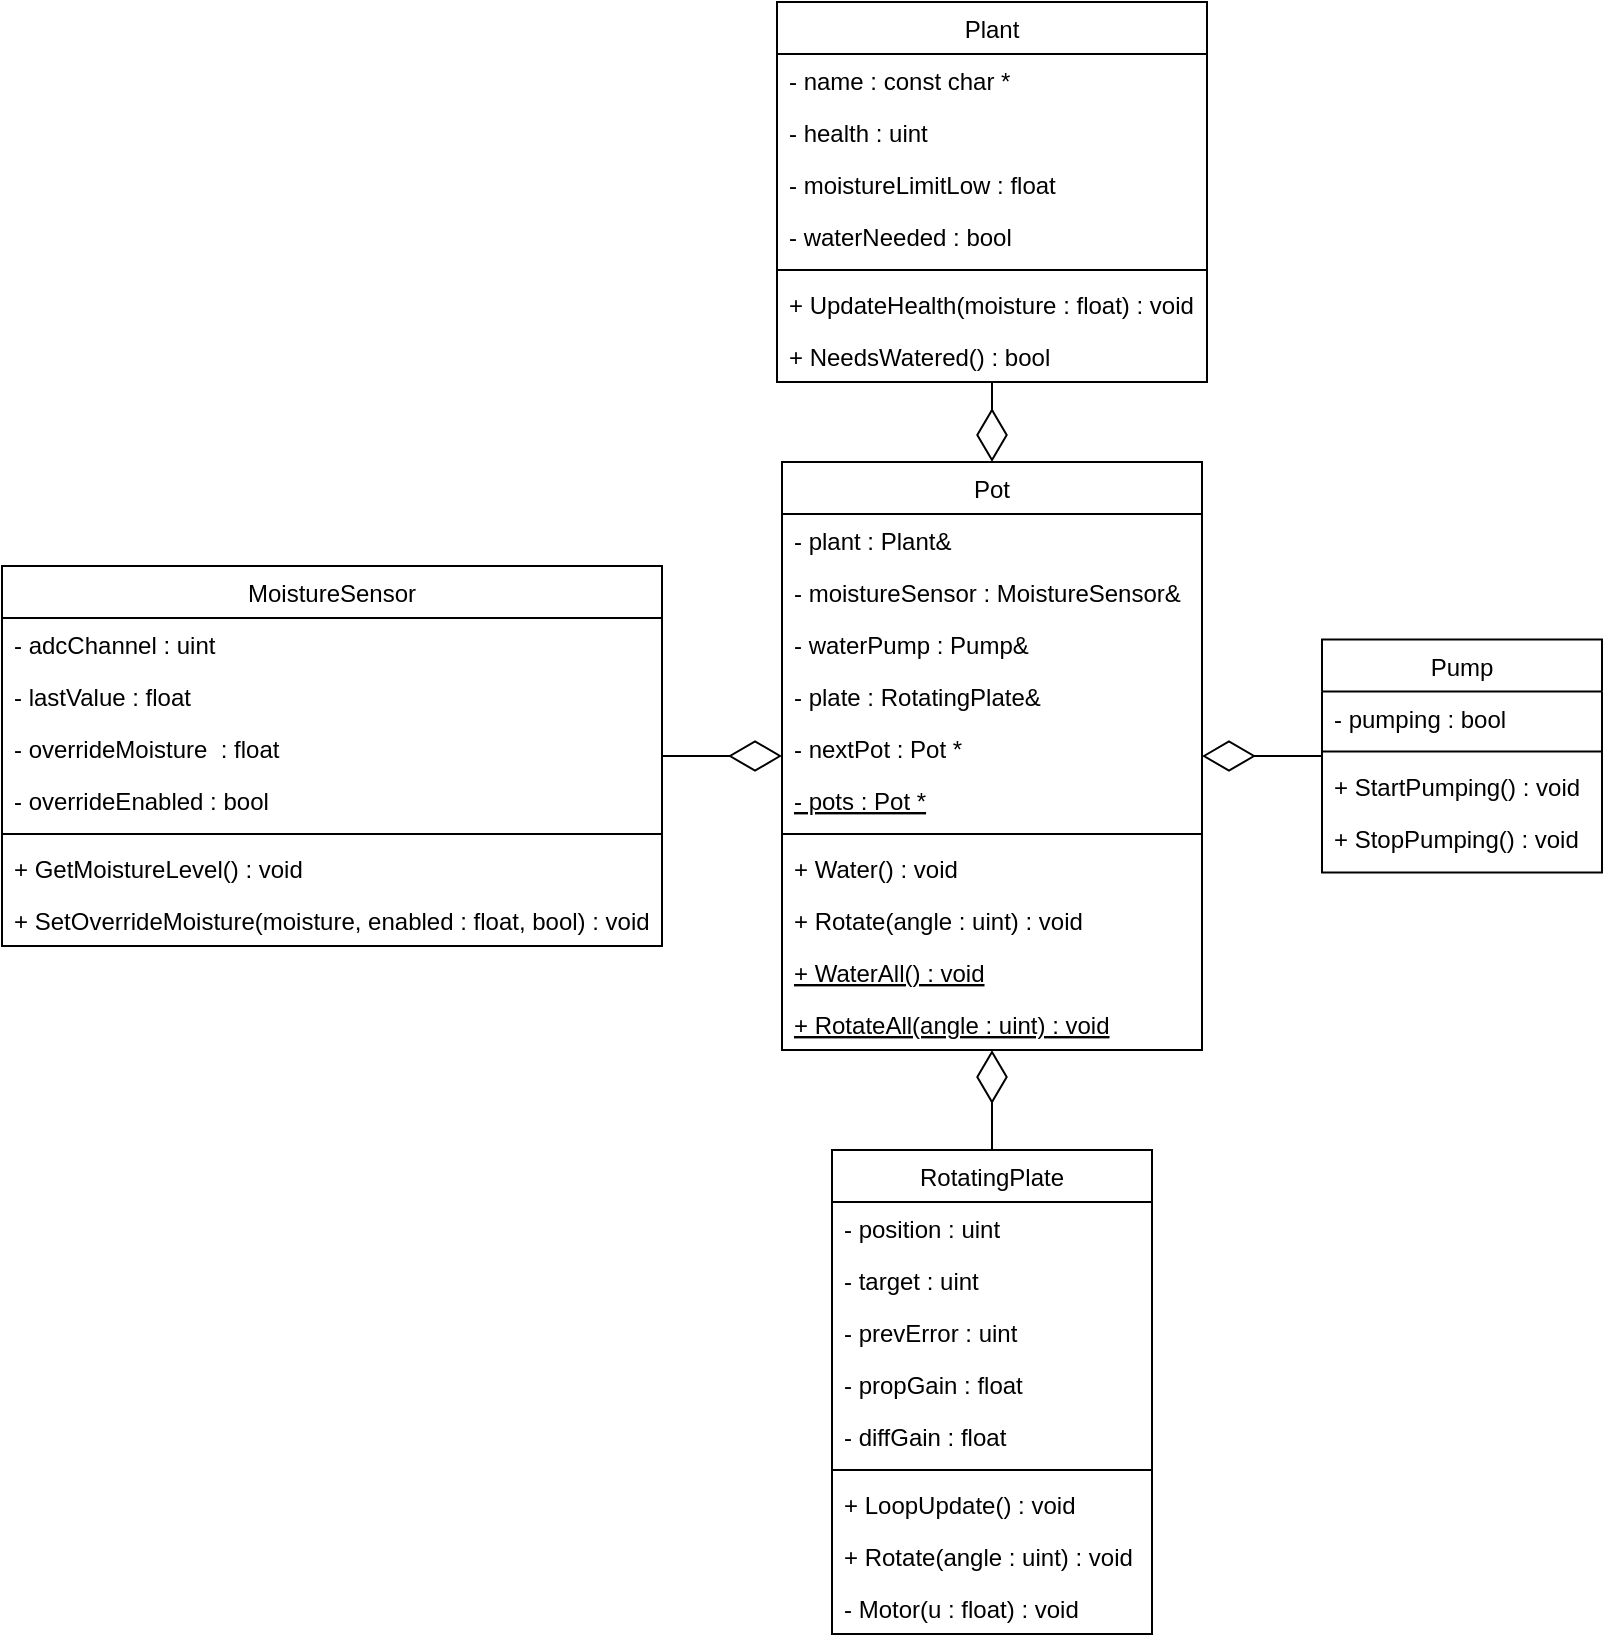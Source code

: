 <mxfile version="15.2.7" type="device"><diagram id="C5RBs43oDa-KdzZeNtuy" name="Page-1"><mxGraphModel dx="1240" dy="1812" grid="1" gridSize="10" guides="1" tooltips="1" connect="1" arrows="1" fold="1" page="1" pageScale="1" pageWidth="827" pageHeight="1169" math="0" shadow="0"><root><mxCell id="WIyWlLk6GJQsqaUBKTNV-0"/><mxCell id="WIyWlLk6GJQsqaUBKTNV-1" parent="WIyWlLk6GJQsqaUBKTNV-0"/><mxCell id="zkfFHV4jXpPFQw0GAbJ--6" value="Plant" style="swimlane;fontStyle=0;align=center;verticalAlign=top;childLayout=stackLayout;horizontal=1;startSize=26;horizontalStack=0;resizeParent=1;resizeLast=0;collapsible=1;marginBottom=0;rounded=0;shadow=0;strokeWidth=1;" parent="WIyWlLk6GJQsqaUBKTNV-1" vertex="1"><mxGeometry x="487.5" y="-110" width="215" height="190" as="geometry"><mxRectangle x="130" y="380" width="160" height="26" as="alternateBounds"/></mxGeometry></mxCell><mxCell id="DhjLsgkzfO2B-6KLy6rd-6" value="- name : const char *" style="text;align=left;verticalAlign=top;spacingLeft=4;spacingRight=4;overflow=hidden;rotatable=0;points=[[0,0.5],[1,0.5]];portConstraint=eastwest;" vertex="1" parent="zkfFHV4jXpPFQw0GAbJ--6"><mxGeometry y="26" width="215" height="26" as="geometry"/></mxCell><mxCell id="zkfFHV4jXpPFQw0GAbJ--7" value="- health : uint" style="text;align=left;verticalAlign=top;spacingLeft=4;spacingRight=4;overflow=hidden;rotatable=0;points=[[0,0.5],[1,0.5]];portConstraint=eastwest;" parent="zkfFHV4jXpPFQw0GAbJ--6" vertex="1"><mxGeometry y="52" width="215" height="26" as="geometry"/></mxCell><mxCell id="WS18q6dxPxFfg45QSPmP-12" value="- moistureLimitLow : float" style="text;align=left;verticalAlign=top;spacingLeft=4;spacingRight=4;overflow=hidden;rotatable=0;points=[[0,0.5],[1,0.5]];portConstraint=eastwest;rounded=0;shadow=0;html=0;" parent="zkfFHV4jXpPFQw0GAbJ--6" vertex="1"><mxGeometry y="78" width="215" height="26" as="geometry"/></mxCell><mxCell id="WS18q6dxPxFfg45QSPmP-11" value="- waterNeeded : bool" style="text;align=left;verticalAlign=top;spacingLeft=4;spacingRight=4;overflow=hidden;rotatable=0;points=[[0,0.5],[1,0.5]];portConstraint=eastwest;rounded=0;shadow=0;html=0;" parent="zkfFHV4jXpPFQw0GAbJ--6" vertex="1"><mxGeometry y="104" width="215" height="26" as="geometry"/></mxCell><mxCell id="zkfFHV4jXpPFQw0GAbJ--9" value="" style="line;html=1;strokeWidth=1;align=left;verticalAlign=middle;spacingTop=-1;spacingLeft=3;spacingRight=3;rotatable=0;labelPosition=right;points=[];portConstraint=eastwest;" parent="zkfFHV4jXpPFQw0GAbJ--6" vertex="1"><mxGeometry y="130" width="215" height="8" as="geometry"/></mxCell><mxCell id="zkfFHV4jXpPFQw0GAbJ--11" value="+ UpdateHealth(moisture : float) : void" style="text;align=left;verticalAlign=top;spacingLeft=4;spacingRight=4;overflow=hidden;rotatable=0;points=[[0,0.5],[1,0.5]];portConstraint=eastwest;" parent="zkfFHV4jXpPFQw0GAbJ--6" vertex="1"><mxGeometry y="138" width="215" height="26" as="geometry"/></mxCell><mxCell id="WS18q6dxPxFfg45QSPmP-14" value="+ NeedsWatered() : bool" style="text;align=left;verticalAlign=top;spacingLeft=4;spacingRight=4;overflow=hidden;rotatable=0;points=[[0,0.5],[1,0.5]];portConstraint=eastwest;" parent="zkfFHV4jXpPFQw0GAbJ--6" vertex="1"><mxGeometry y="164" width="215" height="26" as="geometry"/></mxCell><mxCell id="zkfFHV4jXpPFQw0GAbJ--17" value="Pot" style="swimlane;fontStyle=0;align=center;verticalAlign=top;childLayout=stackLayout;horizontal=1;startSize=26;horizontalStack=0;resizeParent=1;resizeLast=0;collapsible=1;marginBottom=0;rounded=0;shadow=0;strokeWidth=1;" parent="WIyWlLk6GJQsqaUBKTNV-1" vertex="1"><mxGeometry x="490" y="120" width="210" height="294" as="geometry"><mxRectangle x="550" y="140" width="160" height="26" as="alternateBounds"/></mxGeometry></mxCell><mxCell id="zkfFHV4jXpPFQw0GAbJ--18" value="- plant : Plant&amp;" style="text;align=left;verticalAlign=top;spacingLeft=4;spacingRight=4;overflow=hidden;rotatable=0;points=[[0,0.5],[1,0.5]];portConstraint=eastwest;" parent="zkfFHV4jXpPFQw0GAbJ--17" vertex="1"><mxGeometry y="26" width="210" height="26" as="geometry"/></mxCell><mxCell id="zkfFHV4jXpPFQw0GAbJ--19" value="- moistureSensor : MoistureSensor&amp;" style="text;align=left;verticalAlign=top;spacingLeft=4;spacingRight=4;overflow=hidden;rotatable=0;points=[[0,0.5],[1,0.5]];portConstraint=eastwest;rounded=0;shadow=0;html=0;" parent="zkfFHV4jXpPFQw0GAbJ--17" vertex="1"><mxGeometry y="52" width="210" height="26" as="geometry"/></mxCell><mxCell id="zkfFHV4jXpPFQw0GAbJ--20" value="- waterPump : Pump&amp;" style="text;align=left;verticalAlign=top;spacingLeft=4;spacingRight=4;overflow=hidden;rotatable=0;points=[[0,0.5],[1,0.5]];portConstraint=eastwest;rounded=0;shadow=0;html=0;" parent="zkfFHV4jXpPFQw0GAbJ--17" vertex="1"><mxGeometry y="78" width="210" height="26" as="geometry"/></mxCell><mxCell id="zkfFHV4jXpPFQw0GAbJ--21" value="- plate : RotatingPlate&amp;" style="text;align=left;verticalAlign=top;spacingLeft=4;spacingRight=4;overflow=hidden;rotatable=0;points=[[0,0.5],[1,0.5]];portConstraint=eastwest;rounded=0;shadow=0;html=0;" parent="zkfFHV4jXpPFQw0GAbJ--17" vertex="1"><mxGeometry y="104" width="210" height="26" as="geometry"/></mxCell><mxCell id="DhjLsgkzfO2B-6KLy6rd-0" value="- nextPot : Pot *" style="text;align=left;verticalAlign=top;spacingLeft=4;spacingRight=4;overflow=hidden;rotatable=0;points=[[0,0.5],[1,0.5]];portConstraint=eastwest;rounded=0;shadow=0;html=0;" vertex="1" parent="zkfFHV4jXpPFQw0GAbJ--17"><mxGeometry y="130" width="210" height="26" as="geometry"/></mxCell><mxCell id="DhjLsgkzfO2B-6KLy6rd-1" value="- pots : Pot *" style="text;align=left;verticalAlign=top;spacingLeft=4;spacingRight=4;overflow=hidden;rotatable=0;points=[[0,0.5],[1,0.5]];portConstraint=eastwest;rounded=0;shadow=0;html=0;fontStyle=4" vertex="1" parent="zkfFHV4jXpPFQw0GAbJ--17"><mxGeometry y="156" width="210" height="26" as="geometry"/></mxCell><mxCell id="zkfFHV4jXpPFQw0GAbJ--23" value="" style="line;html=1;strokeWidth=1;align=left;verticalAlign=middle;spacingTop=-1;spacingLeft=3;spacingRight=3;rotatable=0;labelPosition=right;points=[];portConstraint=eastwest;" parent="zkfFHV4jXpPFQw0GAbJ--17" vertex="1"><mxGeometry y="182" width="210" height="8" as="geometry"/></mxCell><mxCell id="zkfFHV4jXpPFQw0GAbJ--24" value="+ Water() : void" style="text;align=left;verticalAlign=top;spacingLeft=4;spacingRight=4;overflow=hidden;rotatable=0;points=[[0,0.5],[1,0.5]];portConstraint=eastwest;" parent="zkfFHV4jXpPFQw0GAbJ--17" vertex="1"><mxGeometry y="190" width="210" height="26" as="geometry"/></mxCell><mxCell id="zkfFHV4jXpPFQw0GAbJ--25" value="+ Rotate(angle : uint) : void" style="text;align=left;verticalAlign=top;spacingLeft=4;spacingRight=4;overflow=hidden;rotatable=0;points=[[0,0.5],[1,0.5]];portConstraint=eastwest;" parent="zkfFHV4jXpPFQw0GAbJ--17" vertex="1"><mxGeometry y="216" width="210" height="26" as="geometry"/></mxCell><mxCell id="DhjLsgkzfO2B-6KLy6rd-2" value="+ WaterAll() : void" style="text;align=left;verticalAlign=top;spacingLeft=4;spacingRight=4;overflow=hidden;rotatable=0;points=[[0,0.5],[1,0.5]];portConstraint=eastwest;fontStyle=4" vertex="1" parent="zkfFHV4jXpPFQw0GAbJ--17"><mxGeometry y="242" width="210" height="26" as="geometry"/></mxCell><mxCell id="DhjLsgkzfO2B-6KLy6rd-3" value="+ RotateAll(angle : uint) : void" style="text;align=left;verticalAlign=top;spacingLeft=4;spacingRight=4;overflow=hidden;rotatable=0;points=[[0,0.5],[1,0.5]];portConstraint=eastwest;fontStyle=4" vertex="1" parent="zkfFHV4jXpPFQw0GAbJ--17"><mxGeometry y="268" width="210" height="26" as="geometry"/></mxCell><mxCell id="WS18q6dxPxFfg45QSPmP-15" value="" style="endArrow=diamondThin;endFill=0;endSize=24;html=1;" parent="WIyWlLk6GJQsqaUBKTNV-1" source="zkfFHV4jXpPFQw0GAbJ--6" target="zkfFHV4jXpPFQw0GAbJ--17" edge="1"><mxGeometry width="160" relative="1" as="geometry"><mxPoint x="330" y="160" as="sourcePoint"/><mxPoint x="490" y="160" as="targetPoint"/></mxGeometry></mxCell><mxCell id="WS18q6dxPxFfg45QSPmP-16" value="Pump" style="swimlane;fontStyle=0;align=center;verticalAlign=top;childLayout=stackLayout;horizontal=1;startSize=26;horizontalStack=0;resizeParent=1;resizeLast=0;collapsible=1;marginBottom=0;rounded=0;shadow=0;strokeWidth=1;" parent="WIyWlLk6GJQsqaUBKTNV-1" vertex="1"><mxGeometry x="760" y="208.75" width="140" height="116.5" as="geometry"><mxRectangle x="130" y="380" width="160" height="26" as="alternateBounds"/></mxGeometry></mxCell><mxCell id="tTlu05L_csmGwunq4Jic-0" value="- pumping : bool" style="text;align=left;verticalAlign=top;spacingLeft=4;spacingRight=4;overflow=hidden;rotatable=0;points=[[0,0.5],[1,0.5]];portConstraint=eastwest;rounded=0;shadow=0;html=0;" parent="WS18q6dxPxFfg45QSPmP-16" vertex="1"><mxGeometry y="26" width="140" height="26" as="geometry"/></mxCell><mxCell id="WS18q6dxPxFfg45QSPmP-21" value="" style="line;html=1;strokeWidth=1;align=left;verticalAlign=middle;spacingTop=-1;spacingLeft=3;spacingRight=3;rotatable=0;labelPosition=right;points=[];portConstraint=eastwest;" parent="WS18q6dxPxFfg45QSPmP-16" vertex="1"><mxGeometry y="52" width="140" height="8" as="geometry"/></mxCell><mxCell id="WS18q6dxPxFfg45QSPmP-22" value="+ StartPumping() : void" style="text;align=left;verticalAlign=top;spacingLeft=4;spacingRight=4;overflow=hidden;rotatable=0;points=[[0,0.5],[1,0.5]];portConstraint=eastwest;" parent="WS18q6dxPxFfg45QSPmP-16" vertex="1"><mxGeometry y="60" width="140" height="26" as="geometry"/></mxCell><mxCell id="WS18q6dxPxFfg45QSPmP-23" value="+ StopPumping() : void" style="text;align=left;verticalAlign=top;spacingLeft=4;spacingRight=4;overflow=hidden;rotatable=0;points=[[0,0.5],[1,0.5]];portConstraint=eastwest;" parent="WS18q6dxPxFfg45QSPmP-16" vertex="1"><mxGeometry y="86" width="140" height="26" as="geometry"/></mxCell><mxCell id="WS18q6dxPxFfg45QSPmP-24" value="" style="endArrow=diamondThin;endFill=0;endSize=24;html=1;" parent="WIyWlLk6GJQsqaUBKTNV-1" source="WS18q6dxPxFfg45QSPmP-16" target="zkfFHV4jXpPFQw0GAbJ--17" edge="1"><mxGeometry width="160" relative="1" as="geometry"><mxPoint x="490" y="140" as="sourcePoint"/><mxPoint x="650" y="140" as="targetPoint"/></mxGeometry></mxCell><mxCell id="WS18q6dxPxFfg45QSPmP-33" value="MoistureSensor" style="swimlane;fontStyle=0;align=center;verticalAlign=top;childLayout=stackLayout;horizontal=1;startSize=26;horizontalStack=0;resizeParent=1;resizeLast=0;collapsible=1;marginBottom=0;rounded=0;shadow=0;strokeWidth=1;" parent="WIyWlLk6GJQsqaUBKTNV-1" vertex="1"><mxGeometry x="100" y="172" width="330" height="190" as="geometry"><mxRectangle x="130" y="380" width="160" height="26" as="alternateBounds"/></mxGeometry></mxCell><mxCell id="WS18q6dxPxFfg45QSPmP-34" value="- adcChannel : uint" style="text;align=left;verticalAlign=top;spacingLeft=4;spacingRight=4;overflow=hidden;rotatable=0;points=[[0,0.5],[1,0.5]];portConstraint=eastwest;" parent="WS18q6dxPxFfg45QSPmP-33" vertex="1"><mxGeometry y="26" width="330" height="26" as="geometry"/></mxCell><mxCell id="WS18q6dxPxFfg45QSPmP-35" value="- lastValue : float" style="text;align=left;verticalAlign=top;spacingLeft=4;spacingRight=4;overflow=hidden;rotatable=0;points=[[0,0.5],[1,0.5]];portConstraint=eastwest;rounded=0;shadow=0;html=0;" parent="WS18q6dxPxFfg45QSPmP-33" vertex="1"><mxGeometry y="52" width="330" height="26" as="geometry"/></mxCell><mxCell id="WS18q6dxPxFfg45QSPmP-40" value="- overrideMoisture  : float" style="text;align=left;verticalAlign=top;spacingLeft=4;spacingRight=4;overflow=hidden;rotatable=0;points=[[0,0.5],[1,0.5]];portConstraint=eastwest;rounded=0;shadow=0;html=0;" parent="WS18q6dxPxFfg45QSPmP-33" vertex="1"><mxGeometry y="78" width="330" height="26" as="geometry"/></mxCell><mxCell id="WS18q6dxPxFfg45QSPmP-36" value="- overrideEnabled : bool" style="text;align=left;verticalAlign=top;spacingLeft=4;spacingRight=4;overflow=hidden;rotatable=0;points=[[0,0.5],[1,0.5]];portConstraint=eastwest;rounded=0;shadow=0;html=0;" parent="WS18q6dxPxFfg45QSPmP-33" vertex="1"><mxGeometry y="104" width="330" height="26" as="geometry"/></mxCell><mxCell id="WS18q6dxPxFfg45QSPmP-37" value="" style="line;html=1;strokeWidth=1;align=left;verticalAlign=middle;spacingTop=-1;spacingLeft=3;spacingRight=3;rotatable=0;labelPosition=right;points=[];portConstraint=eastwest;" parent="WS18q6dxPxFfg45QSPmP-33" vertex="1"><mxGeometry y="130" width="330" height="8" as="geometry"/></mxCell><mxCell id="WS18q6dxPxFfg45QSPmP-38" value="+ GetMoistureLevel() : void" style="text;align=left;verticalAlign=top;spacingLeft=4;spacingRight=4;overflow=hidden;rotatable=0;points=[[0,0.5],[1,0.5]];portConstraint=eastwest;" parent="WS18q6dxPxFfg45QSPmP-33" vertex="1"><mxGeometry y="138" width="330" height="26" as="geometry"/></mxCell><mxCell id="WS18q6dxPxFfg45QSPmP-39" value="+ SetOverrideMoisture(moisture, enabled : float, bool) : void" style="text;align=left;verticalAlign=top;spacingLeft=4;spacingRight=4;overflow=hidden;rotatable=0;points=[[0,0.5],[1,0.5]];portConstraint=eastwest;" parent="WS18q6dxPxFfg45QSPmP-33" vertex="1"><mxGeometry y="164" width="330" height="26" as="geometry"/></mxCell><mxCell id="WS18q6dxPxFfg45QSPmP-41" value="" style="endArrow=diamondThin;endFill=0;endSize=24;html=1;" parent="WIyWlLk6GJQsqaUBKTNV-1" source="WS18q6dxPxFfg45QSPmP-33" target="zkfFHV4jXpPFQw0GAbJ--17" edge="1"><mxGeometry width="160" relative="1" as="geometry"><mxPoint x="750" y="238" as="sourcePoint"/><mxPoint x="678" y="238" as="targetPoint"/></mxGeometry></mxCell><mxCell id="WS18q6dxPxFfg45QSPmP-42" value="RotatingPlate" style="swimlane;fontStyle=0;align=center;verticalAlign=top;childLayout=stackLayout;horizontal=1;startSize=26;horizontalStack=0;resizeParent=1;resizeLast=0;collapsible=1;marginBottom=0;rounded=0;shadow=0;strokeWidth=1;" parent="WIyWlLk6GJQsqaUBKTNV-1" vertex="1"><mxGeometry x="515" y="464" width="160" height="242" as="geometry"><mxRectangle x="130" y="380" width="160" height="26" as="alternateBounds"/></mxGeometry></mxCell><mxCell id="WS18q6dxPxFfg45QSPmP-43" value="- position : uint" style="text;align=left;verticalAlign=top;spacingLeft=4;spacingRight=4;overflow=hidden;rotatable=0;points=[[0,0.5],[1,0.5]];portConstraint=eastwest;" parent="WS18q6dxPxFfg45QSPmP-42" vertex="1"><mxGeometry y="26" width="160" height="26" as="geometry"/></mxCell><mxCell id="WS18q6dxPxFfg45QSPmP-44" value="- target : uint" style="text;align=left;verticalAlign=top;spacingLeft=4;spacingRight=4;overflow=hidden;rotatable=0;points=[[0,0.5],[1,0.5]];portConstraint=eastwest;rounded=0;shadow=0;html=0;" parent="WS18q6dxPxFfg45QSPmP-42" vertex="1"><mxGeometry y="52" width="160" height="26" as="geometry"/></mxCell><mxCell id="tTlu05L_csmGwunq4Jic-1" value="- prevError : uint" style="text;align=left;verticalAlign=top;spacingLeft=4;spacingRight=4;overflow=hidden;rotatable=0;points=[[0,0.5],[1,0.5]];portConstraint=eastwest;rounded=0;shadow=0;html=0;" parent="WS18q6dxPxFfg45QSPmP-42" vertex="1"><mxGeometry y="78" width="160" height="26" as="geometry"/></mxCell><mxCell id="WS18q6dxPxFfg45QSPmP-49" value="- propGain : float" style="text;align=left;verticalAlign=top;spacingLeft=4;spacingRight=4;overflow=hidden;rotatable=0;points=[[0,0.5],[1,0.5]];portConstraint=eastwest;rounded=0;shadow=0;html=0;" parent="WS18q6dxPxFfg45QSPmP-42" vertex="1"><mxGeometry y="104" width="160" height="26" as="geometry"/></mxCell><mxCell id="WS18q6dxPxFfg45QSPmP-45" value="- diffGain : float" style="text;align=left;verticalAlign=top;spacingLeft=4;spacingRight=4;overflow=hidden;rotatable=0;points=[[0,0.5],[1,0.5]];portConstraint=eastwest;rounded=0;shadow=0;html=0;" parent="WS18q6dxPxFfg45QSPmP-42" vertex="1"><mxGeometry y="130" width="160" height="26" as="geometry"/></mxCell><mxCell id="WS18q6dxPxFfg45QSPmP-46" value="" style="line;html=1;strokeWidth=1;align=left;verticalAlign=middle;spacingTop=-1;spacingLeft=3;spacingRight=3;rotatable=0;labelPosition=right;points=[];portConstraint=eastwest;" parent="WS18q6dxPxFfg45QSPmP-42" vertex="1"><mxGeometry y="156" width="160" height="8" as="geometry"/></mxCell><mxCell id="DhjLsgkzfO2B-6KLy6rd-4" value="+ LoopUpdate() : void" style="text;align=left;verticalAlign=top;spacingLeft=4;spacingRight=4;overflow=hidden;rotatable=0;points=[[0,0.5],[1,0.5]];portConstraint=eastwest;" vertex="1" parent="WS18q6dxPxFfg45QSPmP-42"><mxGeometry y="164" width="160" height="26" as="geometry"/></mxCell><mxCell id="WS18q6dxPxFfg45QSPmP-47" value="+ Rotate(angle : uint) : void" style="text;align=left;verticalAlign=top;spacingLeft=4;spacingRight=4;overflow=hidden;rotatable=0;points=[[0,0.5],[1,0.5]];portConstraint=eastwest;" parent="WS18q6dxPxFfg45QSPmP-42" vertex="1"><mxGeometry y="190" width="160" height="26" as="geometry"/></mxCell><mxCell id="DhjLsgkzfO2B-6KLy6rd-5" value="- Motor(u : float) : void" style="text;align=left;verticalAlign=top;spacingLeft=4;spacingRight=4;overflow=hidden;rotatable=0;points=[[0,0.5],[1,0.5]];portConstraint=eastwest;" vertex="1" parent="WS18q6dxPxFfg45QSPmP-42"><mxGeometry y="216" width="160" height="26" as="geometry"/></mxCell><mxCell id="WS18q6dxPxFfg45QSPmP-50" value="" style="endArrow=diamondThin;endFill=0;endSize=24;html=1;" parent="WIyWlLk6GJQsqaUBKTNV-1" source="WS18q6dxPxFfg45QSPmP-42" target="zkfFHV4jXpPFQw0GAbJ--17" edge="1"><mxGeometry width="160" relative="1" as="geometry"><mxPoint x="750" y="238" as="sourcePoint"/><mxPoint x="678.0" y="238" as="targetPoint"/></mxGeometry></mxCell></root></mxGraphModel></diagram></mxfile>
